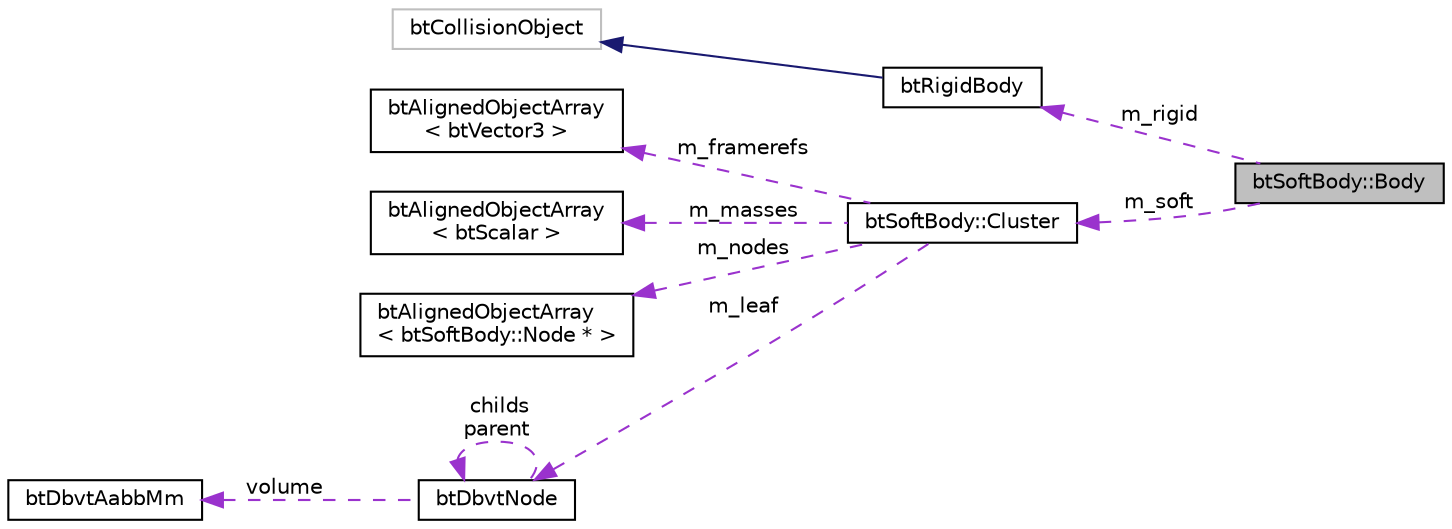 digraph "btSoftBody::Body"
{
  edge [fontname="Helvetica",fontsize="10",labelfontname="Helvetica",labelfontsize="10"];
  node [fontname="Helvetica",fontsize="10",shape=record];
  rankdir="LR";
  Node1 [label="btSoftBody::Body",height=0.2,width=0.4,color="black", fillcolor="grey75", style="filled", fontcolor="black"];
  Node2 -> Node1 [dir="back",color="darkorchid3",fontsize="10",style="dashed",label=" m_rigid" ,fontname="Helvetica"];
  Node2 [label="btRigidBody",height=0.2,width=0.4,color="black", fillcolor="white", style="filled",URL="$classbt_rigid_body.html"];
  Node3 -> Node2 [dir="back",color="midnightblue",fontsize="10",style="solid",fontname="Helvetica"];
  Node3 [label="btCollisionObject",height=0.2,width=0.4,color="grey75", fillcolor="white", style="filled"];
  Node4 -> Node1 [dir="back",color="darkorchid3",fontsize="10",style="dashed",label=" m_soft" ,fontname="Helvetica"];
  Node4 [label="btSoftBody::Cluster",height=0.2,width=0.4,color="black", fillcolor="white", style="filled",URL="$structbt_soft_body_1_1_cluster.html"];
  Node5 -> Node4 [dir="back",color="darkorchid3",fontsize="10",style="dashed",label=" m_framerefs" ,fontname="Helvetica"];
  Node5 [label="btAlignedObjectArray\l\< btVector3 \>",height=0.2,width=0.4,color="black", fillcolor="white", style="filled",URL="$classbt_aligned_object_array.html"];
  Node6 -> Node4 [dir="back",color="darkorchid3",fontsize="10",style="dashed",label=" m_masses" ,fontname="Helvetica"];
  Node6 [label="btAlignedObjectArray\l\< btScalar \>",height=0.2,width=0.4,color="black", fillcolor="white", style="filled",URL="$classbt_aligned_object_array.html"];
  Node7 -> Node4 [dir="back",color="darkorchid3",fontsize="10",style="dashed",label=" m_nodes" ,fontname="Helvetica"];
  Node7 [label="btAlignedObjectArray\l\< btSoftBody::Node * \>",height=0.2,width=0.4,color="black", fillcolor="white", style="filled",URL="$classbt_aligned_object_array.html"];
  Node8 -> Node4 [dir="back",color="darkorchid3",fontsize="10",style="dashed",label=" m_leaf" ,fontname="Helvetica"];
  Node8 [label="btDbvtNode",height=0.2,width=0.4,color="black", fillcolor="white", style="filled",URL="$structbt_dbvt_node.html"];
  Node9 -> Node8 [dir="back",color="darkorchid3",fontsize="10",style="dashed",label=" volume" ,fontname="Helvetica"];
  Node9 [label="btDbvtAabbMm",height=0.2,width=0.4,color="black", fillcolor="white", style="filled",URL="$structbt_dbvt_aabb_mm.html"];
  Node8 -> Node8 [dir="back",color="darkorchid3",fontsize="10",style="dashed",label=" childs\nparent" ,fontname="Helvetica"];
}
